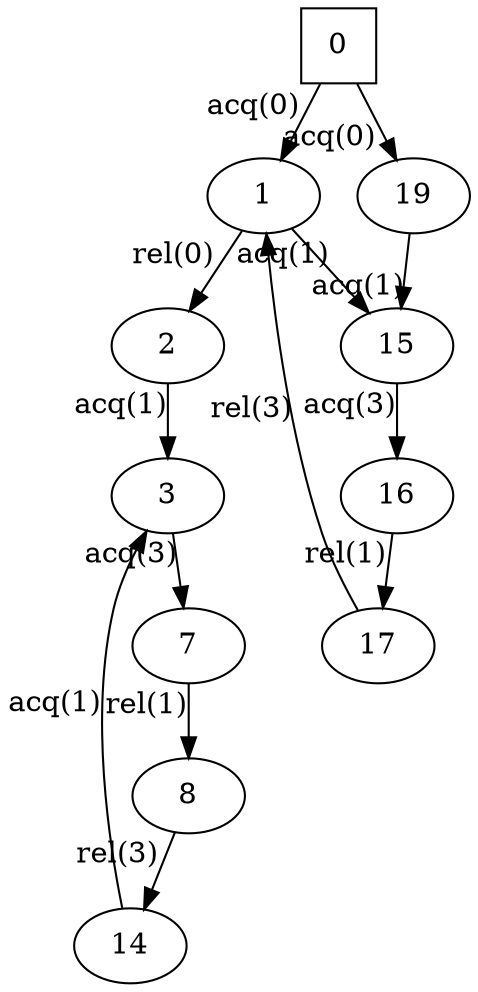 digraph auto_2{
0[shape=square];
1;
2;
3;
7;
8;
14;
15;
16;
17;
19;
7 -> 8[xlabel="rel(1)"];
1 -> 2[xlabel="rel(0)"];
1 -> 15[xlabel="acq(1)"];
14 -> 3[xlabel="acq(1)"];
16 -> 17[xlabel="rel(1)"];
8 -> 14[xlabel="rel(3)"];
2 -> 3[xlabel="acq(1)"];
0 -> 1[xlabel="acq(0)"];
0 -> 19[xlabel="acq(0)"];
15 -> 16[xlabel="acq(3)"];
3 -> 7[xlabel="acq(3)"];
19 -> 15[xlabel="acq(1)"];
17 -> 1[xlabel="rel(3)"];
}
